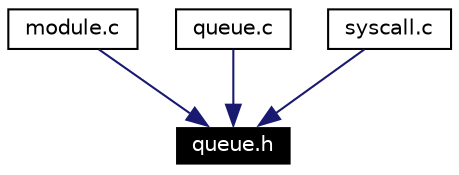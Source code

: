 digraph G
{
  edge [fontname="Helvetica",fontsize=10,labelfontname="Helvetica",labelfontsize=10];
  node [fontname="Helvetica",fontsize=10,shape=record];
  Node1 [label="queue.h",height=0.2,width=0.4,color="white", fillcolor="black", style="filled" fontcolor="white"];
  Node2 -> Node1 [color="midnightblue",fontsize=10,style="solid",fontname="Helvetica"];
  Node2 [label="module.c",height=0.2,width=0.4,color="black",URL="$skins_2rtai_2module_8c.html"];
  Node3 -> Node1 [color="midnightblue",fontsize=10,style="solid",fontname="Helvetica"];
  Node3 [label="queue.c",height=0.2,width=0.4,color="black",URL="$queue_8c.html"];
  Node4 -> Node1 [color="midnightblue",fontsize=10,style="solid",fontname="Helvetica"];
  Node4 [label="syscall.c",height=0.2,width=0.4,color="black",URL="$syscall_8c.html"];
}
